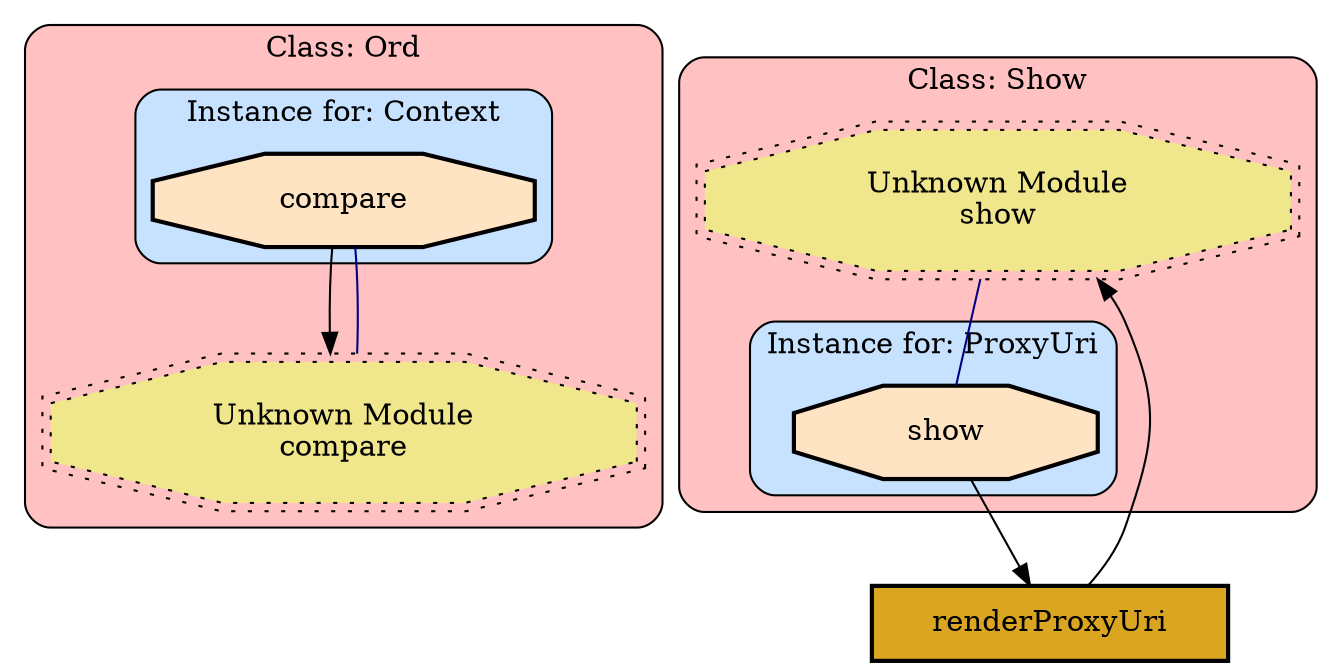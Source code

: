 digraph "Core of Thentos.Types" {
    node [margin="0.4,0.1"
         ,style=filled];
    subgraph cluster_Class_Ord {
        graph [label="Class: Ord"
              ,style="filled,rounded"
              ,fillcolor=rosybrown1];
        subgraph cluster_Class_Ord_Data_Context {
            graph [label="Instance for: Context"
                  ,style="filled,rounded"
                  ,fillcolor=slategray1];
            107 [label=compare
                ,shape=octagon
                ,fillcolor=bisque
                ,style="filled,bold"];
        }
        224 [label="Unknown Module\ncompare"
            ,shape=doubleoctagon
            ,fillcolor=khaki
            ,style="filled,dotted"];
    }
    subgraph cluster_Class_Show {
        graph [label="Class: Show"
              ,style="filled,rounded"
              ,fillcolor=rosybrown1];
        subgraph cluster_Class_Show_Data_ProxyUri {
            graph [label="Instance for: ProxyUri"
                  ,style="filled,rounded"
                  ,fillcolor=slategray1];
            182 [label=show
                ,shape=octagon
                ,fillcolor=bisque
                ,style="filled,bold"];
        }
        228 [label="Unknown Module\nshow"
            ,shape=doubleoctagon
            ,fillcolor=khaki
            ,style="filled,dotted"];
    }
    178 [label=renderProxyUri
        ,shape=box
        ,fillcolor=goldenrod
        ,style="filled,bold"];
    107 -> 224 [penwidth=1
               ,color=black];
    178 -> 228 [penwidth=1
               ,color=black];
    182 -> 178 [penwidth=1
               ,color=black];
    224 -> 107 [penwidth=1
               ,color=navy
               ,dir=none];
    228 -> 182 [penwidth=1
               ,color=navy
               ,dir=none];
}
